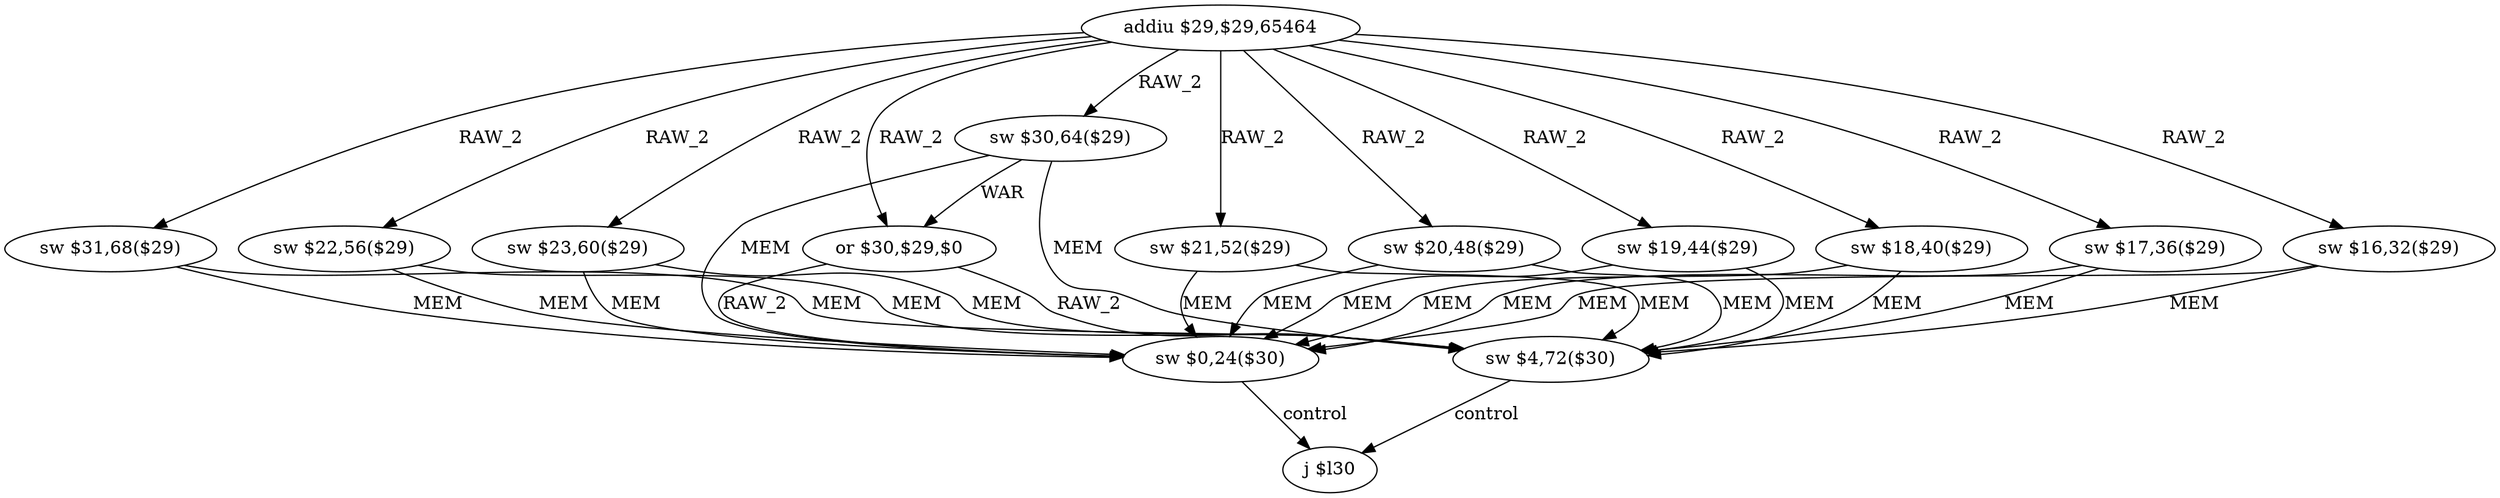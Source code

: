 digraph G1 {
node [shape = ellipse];
i0 [label = "addiu $29,$29,65464"] ;
i0 ->  i1 [label= "RAW_2"];
i0 ->  i2 [label= "RAW_2"];
i0 ->  i3 [label= "RAW_2"];
i0 ->  i4 [label= "RAW_2"];
i0 ->  i5 [label= "RAW_2"];
i0 ->  i6 [label= "RAW_2"];
i0 ->  i7 [label= "RAW_2"];
i0 ->  i8 [label= "RAW_2"];
i0 ->  i9 [label= "RAW_2"];
i0 ->  i10 [label= "RAW_2"];
i0 ->  i11 [label= "RAW_2"];
i1 [label = "sw $31,68($29)"] ;
i1 ->  i12 [label= "MEM"];
i1 ->  i13 [label= "MEM"];
i12 [label = "sw $4,72($30)"] ;
i12 ->  i14 [label= "control"];
i14 [label = "j $l30"] ;
i13 [label = "sw $0,24($30)"] ;
i13 ->  i14 [label= "control"];
i2 [label = "sw $30,64($29)"] ;
i2 ->  i11 [label= "WAR"];
i2 ->  i12 [label= "MEM"];
i2 ->  i13 [label= "MEM"];
i11 [label = "or $30,$29,$0"] ;
i11 ->  i12 [label= "RAW_2"];
i11 ->  i13 [label= "RAW_2"];
i3 [label = "sw $23,60($29)"] ;
i3 ->  i12 [label= "MEM"];
i3 ->  i13 [label= "MEM"];
i4 [label = "sw $22,56($29)"] ;
i4 ->  i12 [label= "MEM"];
i4 ->  i13 [label= "MEM"];
i5 [label = "sw $21,52($29)"] ;
i5 ->  i12 [label= "MEM"];
i5 ->  i13 [label= "MEM"];
i6 [label = "sw $20,48($29)"] ;
i6 ->  i12 [label= "MEM"];
i6 ->  i13 [label= "MEM"];
i7 [label = "sw $19,44($29)"] ;
i7 ->  i12 [label= "MEM"];
i7 ->  i13 [label= "MEM"];
i8 [label = "sw $18,40($29)"] ;
i8 ->  i12 [label= "MEM"];
i8 ->  i13 [label= "MEM"];
i9 [label = "sw $17,36($29)"] ;
i9 ->  i12 [label= "MEM"];
i9 ->  i13 [label= "MEM"];
i10 [label = "sw $16,32($29)"] ;
i10 ->  i12 [label= "MEM"];
i10 ->  i13 [label= "MEM"];
}
